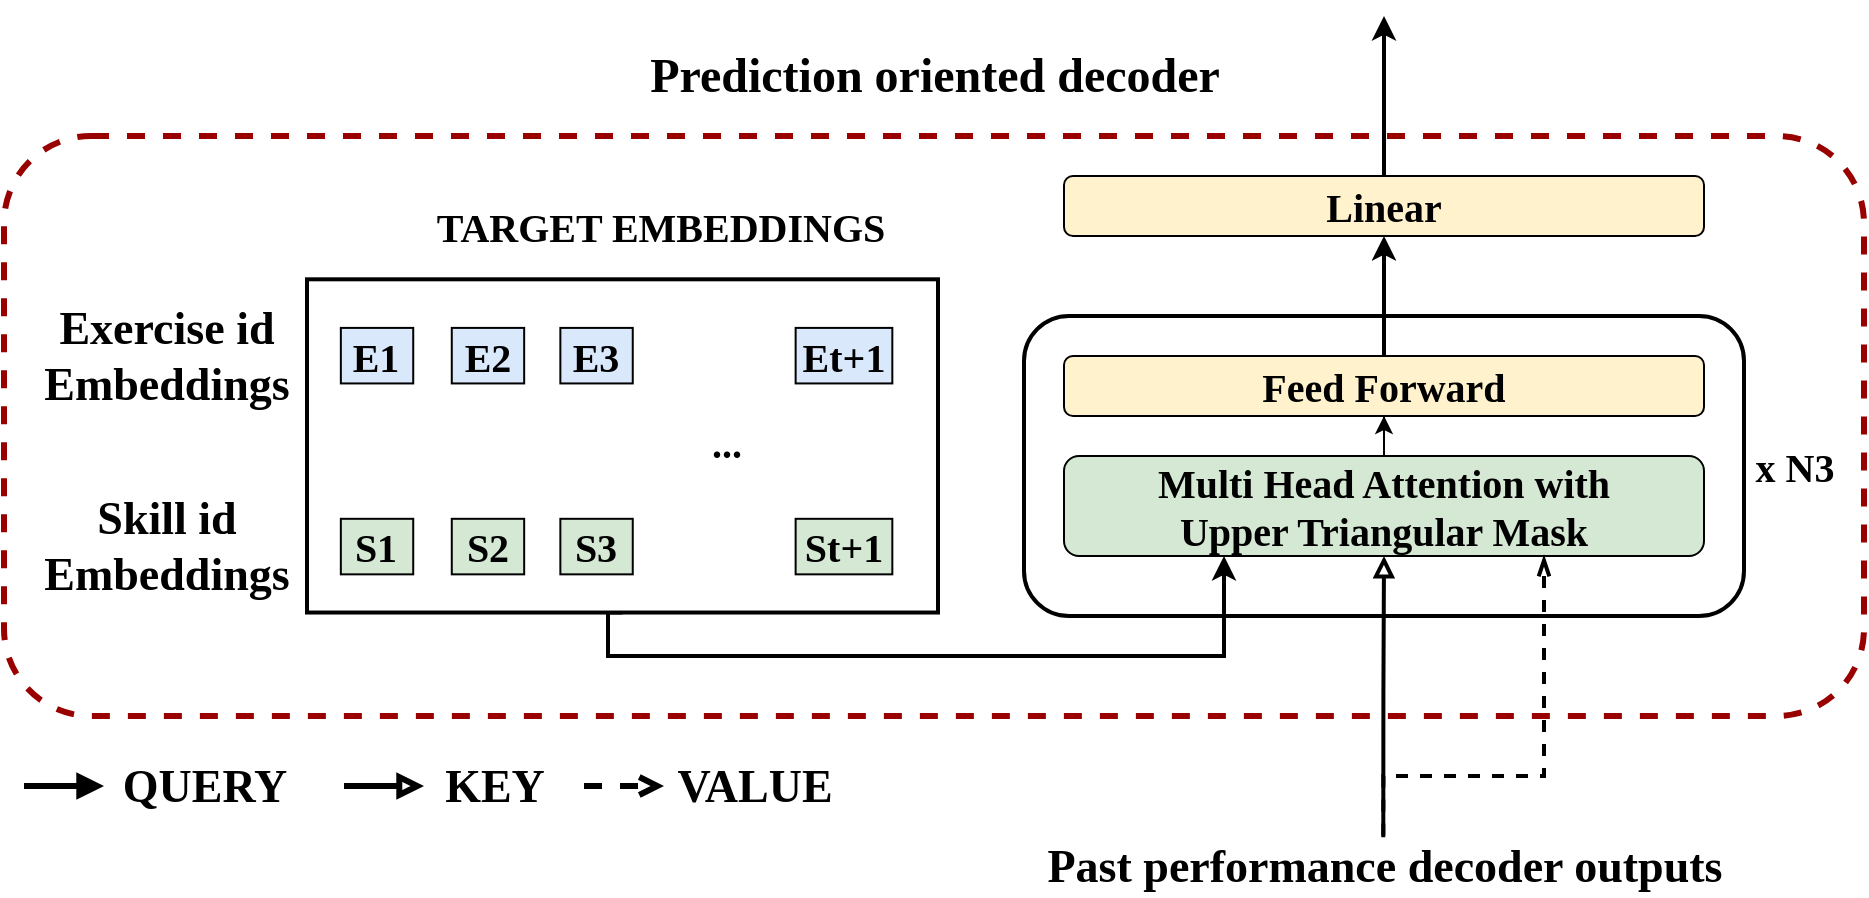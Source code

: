 <mxfile version="17.1.5" type="device"><diagram id="t-cJbP7u-WeMDa43DtJJ" name="Page-1"><mxGraphModel dx="1483" dy="1985" grid="1" gridSize="10" guides="1" tooltips="1" connect="1" arrows="1" fold="1" page="1" pageScale="1" pageWidth="827" pageHeight="1169" math="0" shadow="0"><root><mxCell id="0"/><mxCell id="1" parent="0"/><mxCell id="0xFWHfRFoghunI9PL7yn-1" style="edgeStyle=orthogonalEdgeStyle;rounded=0;orthogonalLoop=1;jettySize=auto;html=1;endArrow=classic;endFill=1;fontFamily=Times New Roman;fontSize=20;strokeWidth=2;" parent="1" source="0xFWHfRFoghunI9PL7yn-2" edge="1"><mxGeometry relative="1" as="geometry"><mxPoint x="1500" y="-420" as="targetPoint"/></mxGeometry></mxCell><mxCell id="0xFWHfRFoghunI9PL7yn-2" value="&lt;span style=&quot;font-size: 20px;&quot;&gt;&lt;font style=&quot;font-size: 20px;&quot;&gt;Linear&lt;/font&gt;&lt;/span&gt;" style="rounded=1;whiteSpace=wrap;html=1;fillColor=#fff2cc;strokeColor=#000000;fontSize=20;fontStyle=1;fontFamily=Times New Roman;" parent="1" vertex="1"><mxGeometry x="1340" y="-340" width="320" height="30" as="geometry"/></mxCell><mxCell id="0xFWHfRFoghunI9PL7yn-3" style="edgeStyle=orthogonalEdgeStyle;rounded=0;orthogonalLoop=1;jettySize=auto;html=1;entryX=0.5;entryY=1;entryDx=0;entryDy=0;endArrow=classic;endFill=1;fontFamily=Times New Roman;fontSize=20;strokeWidth=2;" parent="1" source="0xFWHfRFoghunI9PL7yn-9" target="0xFWHfRFoghunI9PL7yn-2" edge="1"><mxGeometry relative="1" as="geometry"/></mxCell><mxCell id="0xFWHfRFoghunI9PL7yn-4" value="Prediction oriented decoder" style="text;html=1;align=center;verticalAlign=middle;resizable=0;points=[];autosize=1;strokeColor=none;fillColor=none;fontSize=24;fontFamily=Times New Roman;fontStyle=1;container=1;" parent="1" vertex="1"><mxGeometry x="1125" y="-405" width="300" height="30" as="geometry"/></mxCell><mxCell id="0xFWHfRFoghunI9PL7yn-5" value="" style="rounded=1;whiteSpace=wrap;html=1;fillColor=none;strokeColor=#990000;strokeWidth=3;dashed=1;sketch=0;fontFamily=Times New Roman;fontSize=20;" parent="1" vertex="1"><mxGeometry x="810" y="-360" width="930" height="290" as="geometry"/></mxCell><mxCell id="0xFWHfRFoghunI9PL7yn-6" value="x N3" style="text;html=1;align=center;verticalAlign=middle;resizable=0;points=[];autosize=1;strokeColor=none;fillColor=none;fontStyle=1;fontSize=20;fontFamily=Times New Roman;" parent="1" vertex="1"><mxGeometry x="1679.998" y="-210" width="50" height="30" as="geometry"/></mxCell><mxCell id="0xFWHfRFoghunI9PL7yn-7" value="" style="rounded=1;whiteSpace=wrap;html=1;fillColor=none;strokeColor=#000000;fontSize=20;fontStyle=1;fontFamily=Times New Roman;strokeWidth=2;" parent="1" vertex="1"><mxGeometry x="1320" y="-270" width="360" height="150" as="geometry"/></mxCell><mxCell id="0xFWHfRFoghunI9PL7yn-8" value="Multi Head Attention with &lt;br style=&quot;font-size: 20px;&quot;&gt;&lt;span style=&quot;font-size: 20px;&quot;&gt;Upper Triangular Mask&lt;/span&gt;" style="rounded=1;whiteSpace=wrap;html=1;fillColor=#d5e8d4;fontSize=20;strokeColor=#000000;fontStyle=1;fontFamily=Times New Roman;" parent="1" vertex="1"><mxGeometry x="1340" y="-200" width="320" height="50" as="geometry"/></mxCell><mxCell id="0xFWHfRFoghunI9PL7yn-9" value="&lt;span style=&quot;font-size: 20px;&quot;&gt;&lt;font style=&quot;font-size: 20px;&quot;&gt;Feed Forward&lt;/font&gt;&lt;/span&gt;" style="rounded=1;whiteSpace=wrap;html=1;fillColor=#fff2cc;strokeColor=#000000;fontSize=20;fontStyle=1;fontFamily=Times New Roman;" parent="1" vertex="1"><mxGeometry x="1340" y="-250" width="320" height="30" as="geometry"/></mxCell><mxCell id="0xFWHfRFoghunI9PL7yn-10" style="edgeStyle=orthogonalEdgeStyle;rounded=0;orthogonalLoop=1;jettySize=auto;html=1;entryX=0.5;entryY=1;entryDx=0;entryDy=0;fontFamily=Times New Roman;fontSize=20;" parent="1" source="0xFWHfRFoghunI9PL7yn-8" target="0xFWHfRFoghunI9PL7yn-9" edge="1"><mxGeometry relative="1" as="geometry"/></mxCell><mxCell id="0xFWHfRFoghunI9PL7yn-20" style="edgeStyle=orthogonalEdgeStyle;rounded=0;orthogonalLoop=1;jettySize=auto;html=1;entryX=0.25;entryY=1;entryDx=0;entryDy=0;fontSize=20;strokeColor=#000000;fontStyle=1;exitX=0.5;exitY=1;exitDx=0;exitDy=0;fontFamily=Times New Roman;strokeWidth=2;" parent="1" source="0xFWHfRFoghunI9PL7yn-14" target="0xFWHfRFoghunI9PL7yn-8" edge="1"><mxGeometry relative="1" as="geometry"><mxPoint x="1420" y="-50.0" as="targetPoint"/><Array as="points"><mxPoint x="1112" y="-100"/><mxPoint x="1420" y="-100"/></Array></mxGeometry></mxCell><mxCell id="0xFWHfRFoghunI9PL7yn-30" style="edgeStyle=orthogonalEdgeStyle;rounded=0;sketch=0;orthogonalLoop=1;jettySize=auto;html=1;dashed=1;fontSize=20;endArrow=openThin;endFill=0;fontFamily=Times New Roman;entryX=0.75;entryY=1;entryDx=0;entryDy=0;exitX=0.499;exitY=-0.01;exitDx=0;exitDy=0;exitPerimeter=0;strokeWidth=2;" parent="1" source="0xFWHfRFoghunI9PL7yn-32" target="0xFWHfRFoghunI9PL7yn-8" edge="1"><mxGeometry relative="1" as="geometry"><Array as="points"><mxPoint x="1500" y="-40"/><mxPoint x="1580" y="-40"/></Array><mxPoint x="1500" y="-10" as="sourcePoint"/><mxPoint x="1580" y="-100" as="targetPoint"/></mxGeometry></mxCell><mxCell id="0xFWHfRFoghunI9PL7yn-31" style="edgeStyle=orthogonalEdgeStyle;rounded=0;orthogonalLoop=1;jettySize=auto;html=1;fontFamily=Times New Roman;fontSize=20;endArrow=block;endFill=0;strokeColor=#000000;strokeWidth=2;entryX=0.5;entryY=1;entryDx=0;entryDy=0;exitX=0.499;exitY=0.019;exitDx=0;exitDy=0;exitPerimeter=0;" parent="1" source="0xFWHfRFoghunI9PL7yn-32" target="0xFWHfRFoghunI9PL7yn-8" edge="1"><mxGeometry relative="1" as="geometry"><Array as="points"/><mxPoint x="1500" y="-10" as="sourcePoint"/><mxPoint x="1500" y="-100" as="targetPoint"/></mxGeometry></mxCell><mxCell id="0xFWHfRFoghunI9PL7yn-32" value="Past performance decoder outputs" style="text;html=1;align=center;verticalAlign=middle;resizable=0;points=[];autosize=1;strokeColor=none;fillColor=none;fontSize=23;fontFamily=Times New Roman;fontStyle=1;container=1;" parent="1" vertex="1"><mxGeometry x="1325" y="-10" width="350" height="30" as="geometry"/></mxCell><mxCell id="DUEEbVihOMbSGl4QpXDf-1" value="" style="group;fontFamily=Times New Roman;" parent="1" vertex="1" connectable="0"><mxGeometry x="860" y="-330" width="417" height="210" as="geometry"/></mxCell><mxCell id="0xFWHfRFoghunI9PL7yn-11" value="TARGET EMBEDDINGS" style="text;html=1;align=center;verticalAlign=middle;resizable=0;points=[];autosize=1;strokeColor=none;fillColor=none;fontSize=20;fontStyle=1;fontFamily=Times New Roman;" parent="DUEEbVihOMbSGl4QpXDf-1" vertex="1"><mxGeometry x="157.749" width="240" height="30" as="geometry"/></mxCell><mxCell id="0xFWHfRFoghunI9PL7yn-12" value="Exercise id &lt;br style=&quot;font-size: 23px;&quot;&gt;Embeddings" style="text;html=1;align=center;verticalAlign=middle;resizable=0;points=[];autosize=1;strokeColor=none;fillColor=none;fontSize=23;fontStyle=1;fontFamily=Times New Roman;" parent="DUEEbVihOMbSGl4QpXDf-1" vertex="1"><mxGeometry x="-38.501" y="49.834" width="140" height="60" as="geometry"/></mxCell><mxCell id="0xFWHfRFoghunI9PL7yn-13" value="Skill id &lt;br style=&quot;font-size: 23px;&quot;&gt;Embeddings" style="text;html=1;align=center;verticalAlign=middle;resizable=0;points=[];autosize=1;strokeColor=none;fillColor=none;fontSize=23;fontStyle=1;fontFamily=Times New Roman;" parent="DUEEbVihOMbSGl4QpXDf-1" vertex="1"><mxGeometry x="-38.501" y="145.289" width="140" height="60" as="geometry"/></mxCell><mxCell id="0xFWHfRFoghunI9PL7yn-14" value="" style="rounded=0;whiteSpace=wrap;html=1;strokeColor=#000000;fontSize=20;fontStyle=1;container=1;fontFamily=Times New Roman;strokeWidth=2;" parent="DUEEbVihOMbSGl4QpXDf-1" vertex="1"><mxGeometry x="101.501" y="41.653" width="315.499" height="166.612" as="geometry"/></mxCell><mxCell id="0xFWHfRFoghunI9PL7yn-15" value="" style="group;fontSize=20;fontFamily=Times New Roman;" parent="0xFWHfRFoghunI9PL7yn-14" vertex="1" connectable="0"><mxGeometry x="16.917" y="24.298" width="36.194" height="123.223" as="geometry"/></mxCell><mxCell id="0xFWHfRFoghunI9PL7yn-16" value="E1" style="rounded=0;whiteSpace=wrap;html=1;fillColor=#dae8fc;strokeColor=#000000;fontSize=20;fontStyle=1;fontFamily=Times New Roman;" parent="0xFWHfRFoghunI9PL7yn-15" vertex="1"><mxGeometry width="36.194" height="27.769" as="geometry"/></mxCell><mxCell id="0xFWHfRFoghunI9PL7yn-17" value="S1" style="rounded=0;whiteSpace=wrap;html=1;fillColor=#d5e8d4;strokeColor=#000000;fontSize=20;fontStyle=1;fontFamily=Times New Roman;" parent="0xFWHfRFoghunI9PL7yn-15" vertex="1"><mxGeometry y="95.455" width="36.194" height="27.769" as="geometry"/></mxCell><mxCell id="0xFWHfRFoghunI9PL7yn-18" value="" style="shape=image;html=1;verticalAlign=top;verticalLabelPosition=bottom;labelBackgroundColor=#ffffff;imageAspect=0;aspect=fixed;image=https://cdn3.iconfinder.com/data/icons/user-interface-169/32/plus-128.png;fillColor=none;strokeColor=#000000;fontSize=20;fontStyle=1;fontFamily=Times New Roman;" parent="0xFWHfRFoghunI9PL7yn-15" vertex="1"><mxGeometry x="9.049" y="53.802" width="16.549" height="16.549" as="geometry"/></mxCell><mxCell id="0xFWHfRFoghunI9PL7yn-19" value="" style="shape=image;html=1;verticalAlign=top;verticalLabelPosition=bottom;labelBackgroundColor=#ffffff;imageAspect=0;aspect=fixed;image=https://cdn3.iconfinder.com/data/icons/user-interface-169/32/plus-128.png;fillColor=none;strokeColor=#000000;fontSize=20;fontStyle=1;fontFamily=Times New Roman;" parent="0xFWHfRFoghunI9PL7yn-14" vertex="1"><mxGeometry x="260.21" y="78.099" width="16.549" height="16.549" as="geometry"/></mxCell><mxCell id="0xFWHfRFoghunI9PL7yn-21" value="E2" style="rounded=0;whiteSpace=wrap;html=1;fillColor=#dae8fc;strokeColor=#000000;fontSize=20;fontStyle=1;fontFamily=Times New Roman;" parent="DUEEbVihOMbSGl4QpXDf-1" vertex="1"><mxGeometry x="173.889" y="65.95" width="36.194" height="27.769" as="geometry"/></mxCell><mxCell id="0xFWHfRFoghunI9PL7yn-22" value="E3" style="rounded=0;whiteSpace=wrap;html=1;fillColor=#dae8fc;strokeColor=#000000;fontSize=20;fontStyle=1;fontFamily=Times New Roman;" parent="DUEEbVihOMbSGl4QpXDf-1" vertex="1"><mxGeometry x="228.18" y="65.95" width="36.194" height="27.769" as="geometry"/></mxCell><mxCell id="0xFWHfRFoghunI9PL7yn-23" value="Et+1" style="rounded=0;whiteSpace=wrap;html=1;fillColor=#dae8fc;strokeColor=#000000;fontSize=20;fontStyle=1;fontFamily=Times New Roman;" parent="DUEEbVihOMbSGl4QpXDf-1" vertex="1"><mxGeometry x="345.814" y="65.95" width="48.348" height="27.769" as="geometry"/></mxCell><mxCell id="0xFWHfRFoghunI9PL7yn-24" value="S2" style="rounded=0;whiteSpace=wrap;html=1;fillColor=#d5e8d4;strokeColor=#000000;fontSize=20;fontStyle=1;fontFamily=Times New Roman;" parent="DUEEbVihOMbSGl4QpXDf-1" vertex="1"><mxGeometry x="173.889" y="161.405" width="36.194" height="27.769" as="geometry"/></mxCell><mxCell id="0xFWHfRFoghunI9PL7yn-25" value="S3" style="rounded=0;whiteSpace=wrap;html=1;fillColor=#d5e8d4;strokeColor=#000000;fontSize=20;fontStyle=1;fontFamily=Times New Roman;" parent="DUEEbVihOMbSGl4QpXDf-1" vertex="1"><mxGeometry x="228.18" y="161.405" width="36.194" height="27.769" as="geometry"/></mxCell><mxCell id="0xFWHfRFoghunI9PL7yn-26" value="St+1" style="rounded=0;whiteSpace=wrap;html=1;fillColor=#d5e8d4;strokeColor=#000000;fontSize=20;fontStyle=1;fontFamily=Times New Roman;" parent="DUEEbVihOMbSGl4QpXDf-1" vertex="1"><mxGeometry x="345.814" y="161.405" width="48.348" height="27.769" as="geometry"/></mxCell><mxCell id="0xFWHfRFoghunI9PL7yn-27" value="" style="shape=image;html=1;verticalAlign=top;verticalLabelPosition=bottom;labelBackgroundColor=#ffffff;imageAspect=0;aspect=fixed;image=https://cdn3.iconfinder.com/data/icons/user-interface-169/32/plus-128.png;fillColor=none;strokeColor=#000000;fontSize=20;fontStyle=1;fontFamily=Times New Roman;" parent="DUEEbVihOMbSGl4QpXDf-1" vertex="1"><mxGeometry x="182.937" y="119.752" width="16.549" height="16.549" as="geometry"/></mxCell><mxCell id="0xFWHfRFoghunI9PL7yn-28" value="" style="shape=image;html=1;verticalAlign=top;verticalLabelPosition=bottom;labelBackgroundColor=#ffffff;imageAspect=0;aspect=fixed;image=https://cdn3.iconfinder.com/data/icons/user-interface-169/32/plus-128.png;fillColor=none;strokeColor=#000000;fontSize=20;fontStyle=1;fontFamily=Times New Roman;" parent="DUEEbVihOMbSGl4QpXDf-1" vertex="1"><mxGeometry x="237.228" y="119.752" width="16.549" height="16.549" as="geometry"/></mxCell><mxCell id="0xFWHfRFoghunI9PL7yn-29" value="&lt;span style=&quot;font-size: 20px;&quot;&gt;&lt;font style=&quot;font-size: 20px;&quot;&gt;...&lt;/font&gt;&lt;/span&gt;" style="text;html=1;align=center;verticalAlign=middle;resizable=0;points=[];autosize=1;strokeColor=none;fillColor=none;fontSize=20;fontStyle=1;fontFamily=Times New Roman;" parent="DUEEbVihOMbSGl4QpXDf-1" vertex="1"><mxGeometry x="296.045" y="107.603" width="30" height="30" as="geometry"/></mxCell><mxCell id="5duno0hdGbC2zgrpQlpw-1" value="" style="endArrow=block;html=1;rounded=0;fontFamily=Times New Roman;fontSize=28;strokeColor=#000000;endFill=1;fontStyle=1;strokeWidth=3;" edge="1" parent="1"><mxGeometry width="50" height="50" relative="1" as="geometry"><mxPoint x="820" y="-35" as="sourcePoint"/><mxPoint x="860" y="-35" as="targetPoint"/></mxGeometry></mxCell><mxCell id="5duno0hdGbC2zgrpQlpw-2" value="" style="endArrow=block;html=1;rounded=0;fontFamily=Times New Roman;fontSize=28;strokeColor=#000000;endFill=0;fontStyle=1;strokeWidth=3;" edge="1" parent="1"><mxGeometry width="50" height="50" relative="1" as="geometry"><mxPoint x="980" y="-35" as="sourcePoint"/><mxPoint x="1020" y="-35" as="targetPoint"/></mxGeometry></mxCell><mxCell id="5duno0hdGbC2zgrpQlpw-3" value="" style="endArrow=open;html=1;rounded=0;dashed=1;fontFamily=Times New Roman;fontSize=23;strokeColor=#000000;endFill=0;fontStyle=1;strokeWidth=3;" edge="1" parent="1"><mxGeometry width="50" height="50" relative="1" as="geometry"><mxPoint x="1100" y="-35" as="sourcePoint"/><mxPoint x="1140" y="-35" as="targetPoint"/></mxGeometry></mxCell><mxCell id="5duno0hdGbC2zgrpQlpw-4" value="QUERY" style="text;html=1;align=center;verticalAlign=middle;resizable=0;points=[];autosize=1;strokeColor=none;fillColor=none;fontSize=23;fontStyle=1;fontFamily=Times New Roman;" vertex="1" parent="1"><mxGeometry x="860.0" y="-50" width="100" height="30" as="geometry"/></mxCell><mxCell id="5duno0hdGbC2zgrpQlpw-5" value="KEY" style="text;html=1;align=center;verticalAlign=middle;resizable=0;points=[];autosize=1;strokeColor=none;fillColor=none;fontSize=23;fontStyle=1;fontFamily=Times New Roman;" vertex="1" parent="1"><mxGeometry x="1020" y="-50" width="70" height="30" as="geometry"/></mxCell><mxCell id="5duno0hdGbC2zgrpQlpw-6" value="VALUE" style="text;html=1;align=center;verticalAlign=middle;resizable=0;points=[];autosize=1;strokeColor=none;fillColor=none;fontSize=23;fontStyle=1;fontFamily=Times New Roman;" vertex="1" parent="1"><mxGeometry x="1140" y="-50" width="90" height="30" as="geometry"/></mxCell></root></mxGraphModel></diagram></mxfile>